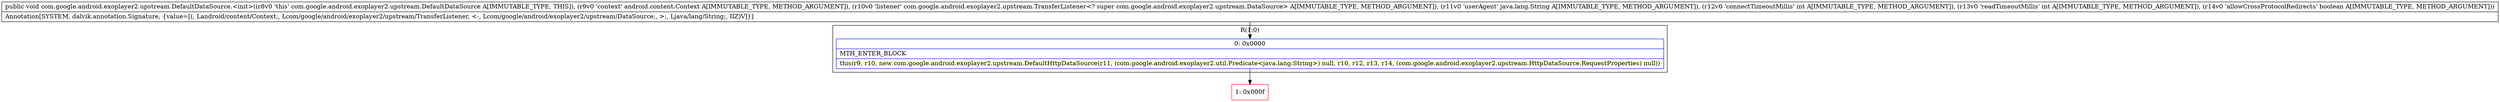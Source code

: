 digraph "CFG forcom.google.android.exoplayer2.upstream.DefaultDataSource.\<init\>(Landroid\/content\/Context;Lcom\/google\/android\/exoplayer2\/upstream\/TransferListener;Ljava\/lang\/String;IIZ)V" {
subgraph cluster_Region_2109630410 {
label = "R(1:0)";
node [shape=record,color=blue];
Node_0 [shape=record,label="{0\:\ 0x0000|MTH_ENTER_BLOCK\l|this(r9, r10, new com.google.android.exoplayer2.upstream.DefaultHttpDataSource(r11, (com.google.android.exoplayer2.util.Predicate\<java.lang.String\>) null, r10, r12, r13, r14, (com.google.android.exoplayer2.upstream.HttpDataSource.RequestProperties) null))\l}"];
}
Node_1 [shape=record,color=red,label="{1\:\ 0x000f}"];
MethodNode[shape=record,label="{public void com.google.android.exoplayer2.upstream.DefaultDataSource.\<init\>((r8v0 'this' com.google.android.exoplayer2.upstream.DefaultDataSource A[IMMUTABLE_TYPE, THIS]), (r9v0 'context' android.content.Context A[IMMUTABLE_TYPE, METHOD_ARGUMENT]), (r10v0 'listener' com.google.android.exoplayer2.upstream.TransferListener\<? super com.google.android.exoplayer2.upstream.DataSource\> A[IMMUTABLE_TYPE, METHOD_ARGUMENT]), (r11v0 'userAgent' java.lang.String A[IMMUTABLE_TYPE, METHOD_ARGUMENT]), (r12v0 'connectTimeoutMillis' int A[IMMUTABLE_TYPE, METHOD_ARGUMENT]), (r13v0 'readTimeoutMillis' int A[IMMUTABLE_TYPE, METHOD_ARGUMENT]), (r14v0 'allowCrossProtocolRedirects' boolean A[IMMUTABLE_TYPE, METHOD_ARGUMENT]))  | Annotation[SYSTEM, dalvik.annotation.Signature, \{value=[(, Landroid\/content\/Context;, Lcom\/google\/android\/exoplayer2\/upstream\/TransferListener, \<\-, Lcom\/google\/android\/exoplayer2\/upstream\/DataSource;, \>;, Ljava\/lang\/String;, IIZ)V]\}]\l}"];
MethodNode -> Node_0;
Node_0 -> Node_1;
}

